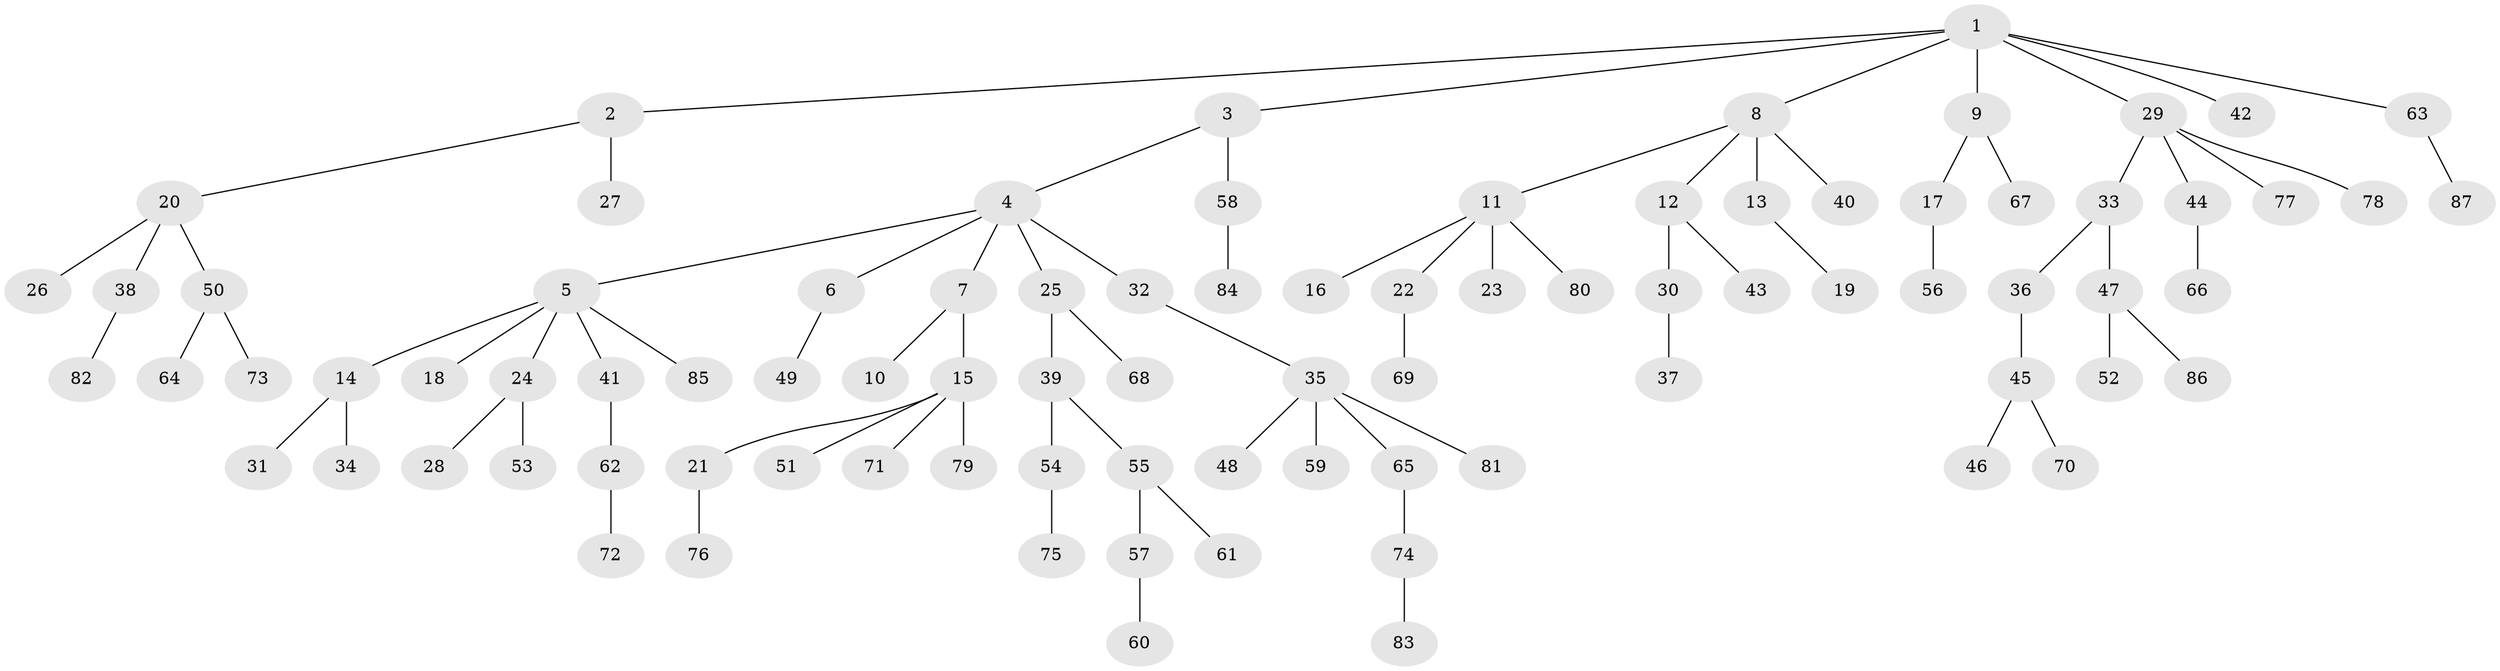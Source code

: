 // Generated by graph-tools (version 1.1) at 2025/11/02/27/25 16:11:28]
// undirected, 87 vertices, 86 edges
graph export_dot {
graph [start="1"]
  node [color=gray90,style=filled];
  1;
  2;
  3;
  4;
  5;
  6;
  7;
  8;
  9;
  10;
  11;
  12;
  13;
  14;
  15;
  16;
  17;
  18;
  19;
  20;
  21;
  22;
  23;
  24;
  25;
  26;
  27;
  28;
  29;
  30;
  31;
  32;
  33;
  34;
  35;
  36;
  37;
  38;
  39;
  40;
  41;
  42;
  43;
  44;
  45;
  46;
  47;
  48;
  49;
  50;
  51;
  52;
  53;
  54;
  55;
  56;
  57;
  58;
  59;
  60;
  61;
  62;
  63;
  64;
  65;
  66;
  67;
  68;
  69;
  70;
  71;
  72;
  73;
  74;
  75;
  76;
  77;
  78;
  79;
  80;
  81;
  82;
  83;
  84;
  85;
  86;
  87;
  1 -- 2;
  1 -- 3;
  1 -- 8;
  1 -- 9;
  1 -- 29;
  1 -- 42;
  1 -- 63;
  2 -- 20;
  2 -- 27;
  3 -- 4;
  3 -- 58;
  4 -- 5;
  4 -- 6;
  4 -- 7;
  4 -- 25;
  4 -- 32;
  5 -- 14;
  5 -- 18;
  5 -- 24;
  5 -- 41;
  5 -- 85;
  6 -- 49;
  7 -- 10;
  7 -- 15;
  8 -- 11;
  8 -- 12;
  8 -- 13;
  8 -- 40;
  9 -- 17;
  9 -- 67;
  11 -- 16;
  11 -- 22;
  11 -- 23;
  11 -- 80;
  12 -- 30;
  12 -- 43;
  13 -- 19;
  14 -- 31;
  14 -- 34;
  15 -- 21;
  15 -- 51;
  15 -- 71;
  15 -- 79;
  17 -- 56;
  20 -- 26;
  20 -- 38;
  20 -- 50;
  21 -- 76;
  22 -- 69;
  24 -- 28;
  24 -- 53;
  25 -- 39;
  25 -- 68;
  29 -- 33;
  29 -- 44;
  29 -- 77;
  29 -- 78;
  30 -- 37;
  32 -- 35;
  33 -- 36;
  33 -- 47;
  35 -- 48;
  35 -- 59;
  35 -- 65;
  35 -- 81;
  36 -- 45;
  38 -- 82;
  39 -- 54;
  39 -- 55;
  41 -- 62;
  44 -- 66;
  45 -- 46;
  45 -- 70;
  47 -- 52;
  47 -- 86;
  50 -- 64;
  50 -- 73;
  54 -- 75;
  55 -- 57;
  55 -- 61;
  57 -- 60;
  58 -- 84;
  62 -- 72;
  63 -- 87;
  65 -- 74;
  74 -- 83;
}
